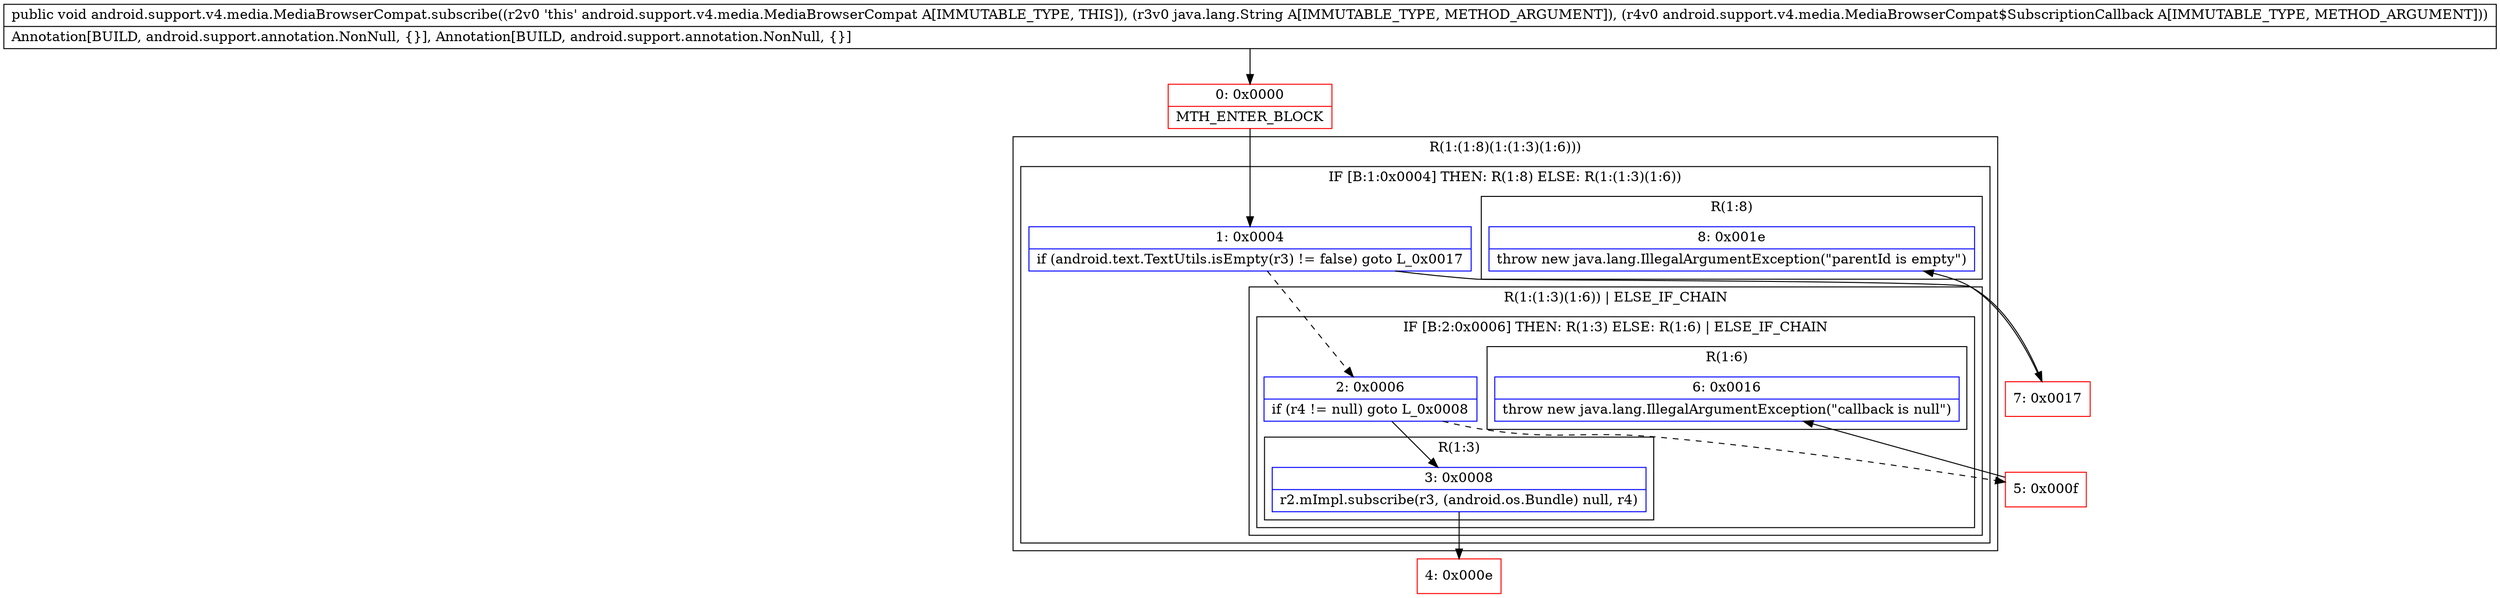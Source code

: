 digraph "CFG forandroid.support.v4.media.MediaBrowserCompat.subscribe(Ljava\/lang\/String;Landroid\/support\/v4\/media\/MediaBrowserCompat$SubscriptionCallback;)V" {
subgraph cluster_Region_644027475 {
label = "R(1:(1:8)(1:(1:3)(1:6)))";
node [shape=record,color=blue];
subgraph cluster_IfRegion_1692807469 {
label = "IF [B:1:0x0004] THEN: R(1:8) ELSE: R(1:(1:3)(1:6))";
node [shape=record,color=blue];
Node_1 [shape=record,label="{1\:\ 0x0004|if (android.text.TextUtils.isEmpty(r3) != false) goto L_0x0017\l}"];
subgraph cluster_Region_1505707170 {
label = "R(1:8)";
node [shape=record,color=blue];
Node_8 [shape=record,label="{8\:\ 0x001e|throw new java.lang.IllegalArgumentException(\"parentId is empty\")\l}"];
}
subgraph cluster_Region_2031329992 {
label = "R(1:(1:3)(1:6)) | ELSE_IF_CHAIN\l";
node [shape=record,color=blue];
subgraph cluster_IfRegion_1206706229 {
label = "IF [B:2:0x0006] THEN: R(1:3) ELSE: R(1:6) | ELSE_IF_CHAIN\l";
node [shape=record,color=blue];
Node_2 [shape=record,label="{2\:\ 0x0006|if (r4 != null) goto L_0x0008\l}"];
subgraph cluster_Region_307683004 {
label = "R(1:3)";
node [shape=record,color=blue];
Node_3 [shape=record,label="{3\:\ 0x0008|r2.mImpl.subscribe(r3, (android.os.Bundle) null, r4)\l}"];
}
subgraph cluster_Region_829358592 {
label = "R(1:6)";
node [shape=record,color=blue];
Node_6 [shape=record,label="{6\:\ 0x0016|throw new java.lang.IllegalArgumentException(\"callback is null\")\l}"];
}
}
}
}
}
Node_0 [shape=record,color=red,label="{0\:\ 0x0000|MTH_ENTER_BLOCK\l}"];
Node_4 [shape=record,color=red,label="{4\:\ 0x000e}"];
Node_5 [shape=record,color=red,label="{5\:\ 0x000f}"];
Node_7 [shape=record,color=red,label="{7\:\ 0x0017}"];
MethodNode[shape=record,label="{public void android.support.v4.media.MediaBrowserCompat.subscribe((r2v0 'this' android.support.v4.media.MediaBrowserCompat A[IMMUTABLE_TYPE, THIS]), (r3v0 java.lang.String A[IMMUTABLE_TYPE, METHOD_ARGUMENT]), (r4v0 android.support.v4.media.MediaBrowserCompat$SubscriptionCallback A[IMMUTABLE_TYPE, METHOD_ARGUMENT]))  | Annotation[BUILD, android.support.annotation.NonNull, \{\}], Annotation[BUILD, android.support.annotation.NonNull, \{\}]\l}"];
MethodNode -> Node_0;
Node_1 -> Node_2[style=dashed];
Node_1 -> Node_7;
Node_2 -> Node_3;
Node_2 -> Node_5[style=dashed];
Node_3 -> Node_4;
Node_0 -> Node_1;
Node_5 -> Node_6;
Node_7 -> Node_8;
}


